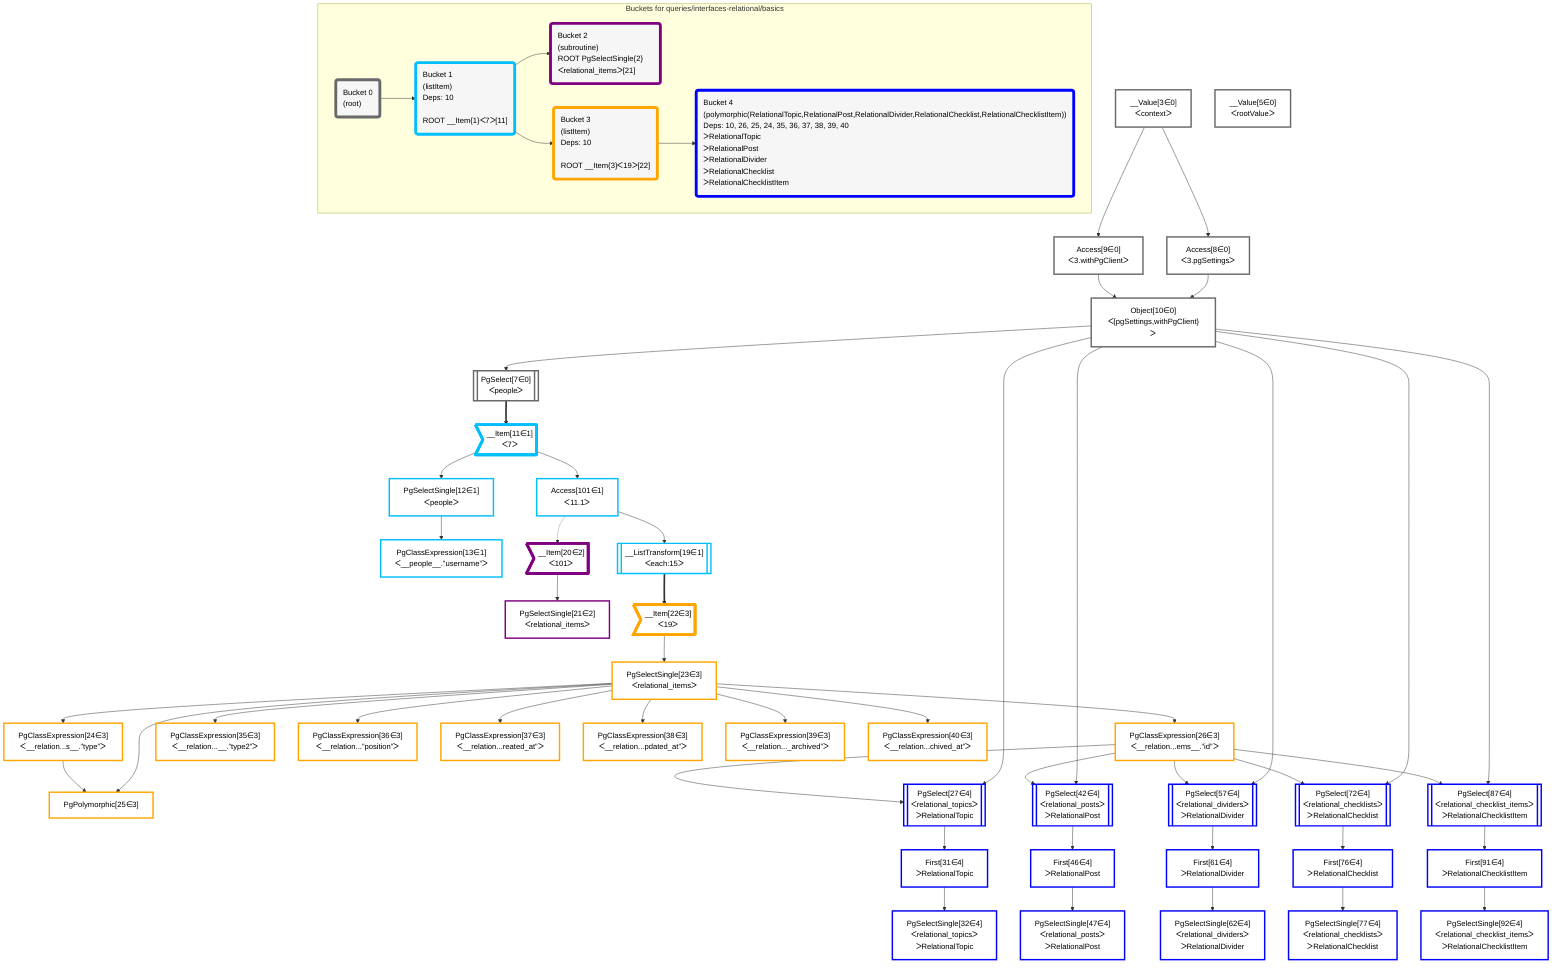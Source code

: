 graph TD
    classDef path fill:#eee,stroke:#000,color:#000
    classDef plan fill:#fff,stroke-width:3px,color:#000
    classDef itemplan fill:#fff,stroke-width:6px,color:#000
    classDef sideeffectplan fill:#f00,stroke-width:6px,color:#000
    classDef bucket fill:#f6f6f6,color:#000,stroke-width:6px,text-align:left


    %% define steps
    __Value3["__Value[3∈0]<br />ᐸcontextᐳ"]:::plan
    __Value5["__Value[5∈0]<br />ᐸrootValueᐳ"]:::plan
    Access8["Access[8∈0]<br />ᐸ3.pgSettingsᐳ"]:::plan
    Access9["Access[9∈0]<br />ᐸ3.withPgClientᐳ"]:::plan
    Object10["Object[10∈0]<br />ᐸ{pgSettings,withPgClient}ᐳ"]:::plan
    PgSelect7[["PgSelect[7∈0]<br />ᐸpeopleᐳ"]]:::plan
    __Item11>"__Item[11∈1]<br />ᐸ7ᐳ"]:::itemplan
    PgSelectSingle12["PgSelectSingle[12∈1]<br />ᐸpeopleᐳ"]:::plan
    PgClassExpression13["PgClassExpression[13∈1]<br />ᐸ__people__.”username”ᐳ"]:::plan
    Access101["Access[101∈1]<br />ᐸ11.1ᐳ"]:::plan
    __ListTransform19[["__ListTransform[19∈1]<br />ᐸeach:15ᐳ"]]:::plan
    __Item20>"__Item[20∈2]<br />ᐸ101ᐳ"]:::itemplan
    PgSelectSingle21["PgSelectSingle[21∈2]<br />ᐸrelational_itemsᐳ"]:::plan
    __Item22>"__Item[22∈3]<br />ᐸ19ᐳ"]:::itemplan
    PgSelectSingle23["PgSelectSingle[23∈3]<br />ᐸrelational_itemsᐳ"]:::plan
    PgClassExpression24["PgClassExpression[24∈3]<br />ᐸ__relation...s__.”type”ᐳ"]:::plan
    PgPolymorphic25["PgPolymorphic[25∈3]"]:::plan
    PgClassExpression26["PgClassExpression[26∈3]<br />ᐸ__relation...ems__.”id”ᐳ"]:::plan
    PgSelect27[["PgSelect[27∈4]<br />ᐸrelational_topicsᐳ<br />ᐳRelationalTopic"]]:::plan
    First31["First[31∈4]<br />ᐳRelationalTopic"]:::plan
    PgSelectSingle32["PgSelectSingle[32∈4]<br />ᐸrelational_topicsᐳ<br />ᐳRelationalTopic"]:::plan
    PgClassExpression35["PgClassExpression[35∈3]<br />ᐸ__relation...__.”type2”ᐳ"]:::plan
    PgClassExpression36["PgClassExpression[36∈3]<br />ᐸ__relation...”position”ᐳ"]:::plan
    PgClassExpression37["PgClassExpression[37∈3]<br />ᐸ__relation...reated_at”ᐳ"]:::plan
    PgClassExpression38["PgClassExpression[38∈3]<br />ᐸ__relation...pdated_at”ᐳ"]:::plan
    PgClassExpression39["PgClassExpression[39∈3]<br />ᐸ__relation..._archived”ᐳ"]:::plan
    PgClassExpression40["PgClassExpression[40∈3]<br />ᐸ__relation...chived_at”ᐳ"]:::plan
    PgSelect42[["PgSelect[42∈4]<br />ᐸrelational_postsᐳ<br />ᐳRelationalPost"]]:::plan
    First46["First[46∈4]<br />ᐳRelationalPost"]:::plan
    PgSelectSingle47["PgSelectSingle[47∈4]<br />ᐸrelational_postsᐳ<br />ᐳRelationalPost"]:::plan
    PgSelect57[["PgSelect[57∈4]<br />ᐸrelational_dividersᐳ<br />ᐳRelationalDivider"]]:::plan
    First61["First[61∈4]<br />ᐳRelationalDivider"]:::plan
    PgSelectSingle62["PgSelectSingle[62∈4]<br />ᐸrelational_dividersᐳ<br />ᐳRelationalDivider"]:::plan
    PgSelect72[["PgSelect[72∈4]<br />ᐸrelational_checklistsᐳ<br />ᐳRelationalChecklist"]]:::plan
    First76["First[76∈4]<br />ᐳRelationalChecklist"]:::plan
    PgSelectSingle77["PgSelectSingle[77∈4]<br />ᐸrelational_checklistsᐳ<br />ᐳRelationalChecklist"]:::plan
    PgSelect87[["PgSelect[87∈4]<br />ᐸrelational_checklist_itemsᐳ<br />ᐳRelationalChecklistItem"]]:::plan
    First91["First[91∈4]<br />ᐳRelationalChecklistItem"]:::plan
    PgSelectSingle92["PgSelectSingle[92∈4]<br />ᐸrelational_checklist_itemsᐳ<br />ᐳRelationalChecklistItem"]:::plan

    %% plan dependencies
    __Value3 --> Access8
    __Value3 --> Access9
    Access8 & Access9 --> Object10
    Object10 --> PgSelect7
    PgSelect7 ==> __Item11
    __Item11 --> PgSelectSingle12
    PgSelectSingle12 --> PgClassExpression13
    __Item11 --> Access101
    Access101 --> __ListTransform19
    Access101 -.-> __Item20
    __Item20 --> PgSelectSingle21
    __ListTransform19 ==> __Item22
    __Item22 --> PgSelectSingle23
    PgSelectSingle23 --> PgClassExpression24
    PgSelectSingle23 & PgClassExpression24 --> PgPolymorphic25
    PgSelectSingle23 --> PgClassExpression26
    Object10 & PgClassExpression26 --> PgSelect27
    PgSelect27 --> First31
    First31 --> PgSelectSingle32
    PgSelectSingle23 --> PgClassExpression35
    PgSelectSingle23 --> PgClassExpression36
    PgSelectSingle23 --> PgClassExpression37
    PgSelectSingle23 --> PgClassExpression38
    PgSelectSingle23 --> PgClassExpression39
    PgSelectSingle23 --> PgClassExpression40
    Object10 & PgClassExpression26 --> PgSelect42
    PgSelect42 --> First46
    First46 --> PgSelectSingle47
    Object10 & PgClassExpression26 --> PgSelect57
    PgSelect57 --> First61
    First61 --> PgSelectSingle62
    Object10 & PgClassExpression26 --> PgSelect72
    PgSelect72 --> First76
    First76 --> PgSelectSingle77
    Object10 & PgClassExpression26 --> PgSelect87
    PgSelect87 --> First91
    First91 --> PgSelectSingle92

    %% plan-to-path relationships

    subgraph "Buckets for queries/interfaces-relational/basics"
    Bucket0("Bucket 0<br />(root)"):::bucket
    classDef bucket0 stroke:#696969
    class Bucket0,__Value3,__Value5,PgSelect7,Access8,Access9,Object10 bucket0
    Bucket1("Bucket 1<br />(listItem)<br />Deps: 10<br /><br />ROOT __Item{1}ᐸ7ᐳ[11]"):::bucket
    classDef bucket1 stroke:#00bfff
    class Bucket1,__Item11,PgSelectSingle12,PgClassExpression13,__ListTransform19,Access101 bucket1
    Bucket2("Bucket 2<br />(subroutine)<br />ROOT PgSelectSingle{2}ᐸrelational_itemsᐳ[21]"):::bucket
    classDef bucket2 stroke:#7f007f
    class Bucket2,__Item20,PgSelectSingle21 bucket2
    Bucket3("Bucket 3<br />(listItem)<br />Deps: 10<br /><br />ROOT __Item{3}ᐸ19ᐳ[22]"):::bucket
    classDef bucket3 stroke:#ffa500
    class Bucket3,__Item22,PgSelectSingle23,PgClassExpression24,PgPolymorphic25,PgClassExpression26,PgClassExpression35,PgClassExpression36,PgClassExpression37,PgClassExpression38,PgClassExpression39,PgClassExpression40 bucket3
    Bucket4("Bucket 4<br />(polymorphic(RelationalTopic,RelationalPost,RelationalDivider,RelationalChecklist,RelationalChecklistItem))<br />Deps: 10, 26, 25, 24, 35, 36, 37, 38, 39, 40<br />ᐳRelationalTopic<br />ᐳRelationalPost<br />ᐳRelationalDivider<br />ᐳRelationalChecklist<br />ᐳRelationalChecklistItem"):::bucket
    classDef bucket4 stroke:#0000ff
    class Bucket4,PgSelect27,First31,PgSelectSingle32,PgSelect42,First46,PgSelectSingle47,PgSelect57,First61,PgSelectSingle62,PgSelect72,First76,PgSelectSingle77,PgSelect87,First91,PgSelectSingle92 bucket4
    Bucket0 --> Bucket1
    Bucket1 --> Bucket2 & Bucket3
    Bucket3 --> Bucket4
    end